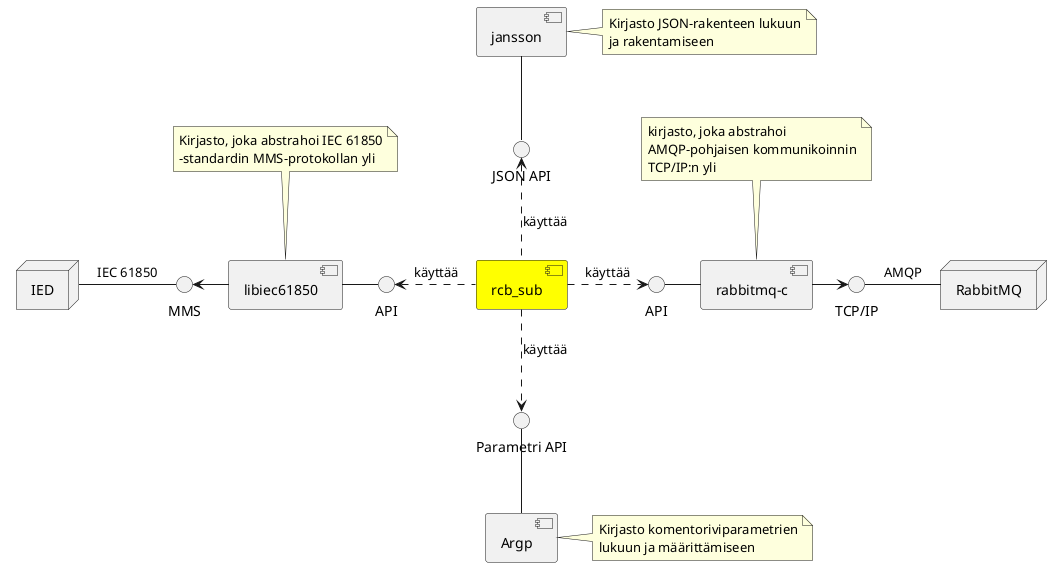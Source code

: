 @startuml
skinparam componentStyle uml2

node IED as ied
node RabbitMQ as mq
component rcb_sub as rcbsub #Yellow
component jansson as jansson
component libiec61850 as libiec
component [rabbitmq-c] as mqc
component Argp as argp

() "MMS" as mmsif
() "API" as libiecif
() "API" as mqcif
() "JSON API" as jsonif
() "Parametri API" as argpif
() "TCP/IP" as amqpif

ied -r- mmsif : IEC 61850
mq -l- amqpif : AMQP
jansson -- jsonif
libiec -r- libiecif
mqc -l- mqcif
argp -u- argpif

libiec -l-> mmsif
mqc -r-> amqpif
rcbsub .u.> jsonif : käyttää
rcbsub .l.> libiecif : käyttää
rcbsub .d.> argpif : käyttää
rcbsub .r.> mqcif : käyttää

note right of jansson
	Kirjasto JSON-rakenteen lukuun
	ja rakentamiseen
end note

note right of argp
	Kirjasto komentoriviparametrien
	lukuun ja määrittämiseen
end note

note top of mqc
	kirjasto, joka abstrahoi
	AMQP-pohjaisen kommunikoinnin
	TCP/IP:n yli
end note

note top of libiec
	Kirjasto, joka abstrahoi IEC 61850
	-standardin MMS-protokollan yli
end note
@enduml
